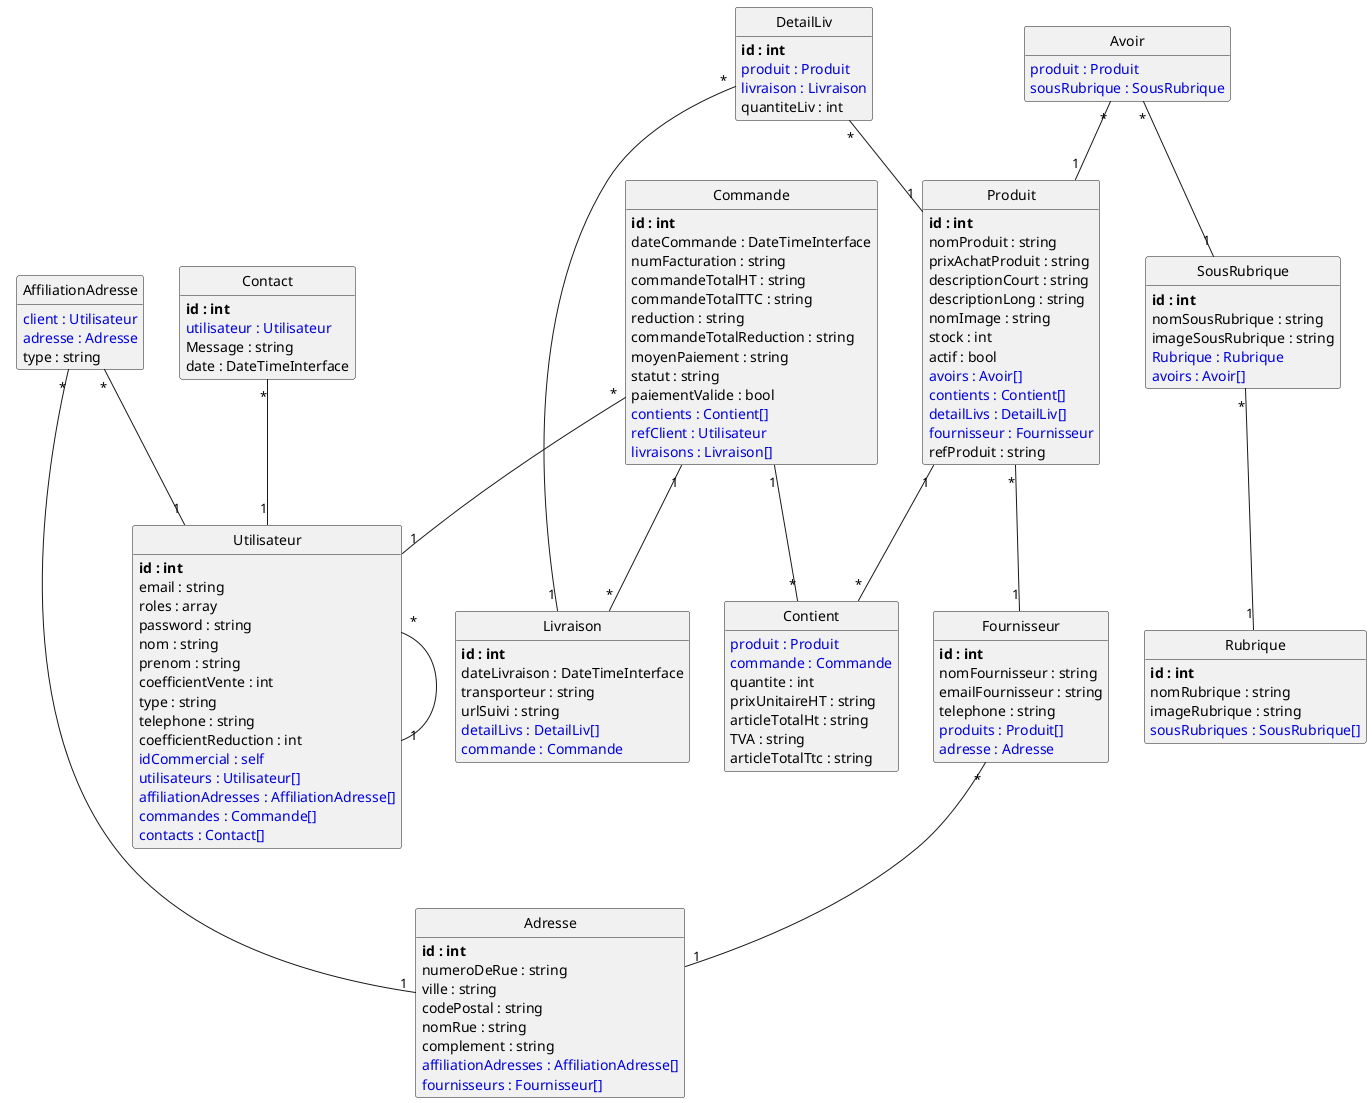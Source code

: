 @startuml
class DetailLiv {
	**id : int**
	<color:#0000dd>produit : Produit</color>
	<color:#0000dd>livraison : Livraison</color>
	quantiteLiv : int
}

class Contact {
	**id : int**
	<color:#0000dd>utilisateur : Utilisateur</color>
	Message : string
	date : DateTimeInterface
}

class Commande {
	**id : int**
	dateCommande : DateTimeInterface
	numFacturation : string
	commandeTotalHT : string
	commandeTotalTTC : string
	reduction : string
	commandeTotalReduction : string
	moyenPaiement : string
	statut : string
	paiementValide : bool
	<color:#0000dd>contients : Contient[]</color>
	<color:#0000dd>refClient : Utilisateur</color>
	<color:#0000dd>livraisons : Livraison[]</color>
}

class Avoir {
	<color:#0000dd>produit : Produit</color>
	<color:#0000dd>sousRubrique : SousRubrique</color>
}

class Produit {
	**id : int**
	nomProduit : string
	prixAchatProduit : string
	descriptionCourt : string
	descriptionLong : string
	nomImage : string
	stock : int
	actif : bool
	<color:#0000dd>avoirs : Avoir[]</color>
	<color:#0000dd>contients : Contient[]</color>
	<color:#0000dd>detailLivs : DetailLiv[]</color>
	<color:#0000dd>fournisseur : Fournisseur</color>
	refProduit : string
}

class Livraison {
	**id : int**
	dateLivraison : DateTimeInterface
	transporteur : string
	urlSuivi : string
	<color:#0000dd>detailLivs : DetailLiv[]</color>
	<color:#0000dd>commande : Commande</color>
}

class AffiliationAdresse {
	<color:#0000dd>client : Utilisateur</color>
	<color:#0000dd>adresse : Adresse</color>
	type : string
}

class SousRubrique {
	**id : int**
	nomSousRubrique : string
	imageSousRubrique : string
	<color:#0000dd>Rubrique : Rubrique</color>
	<color:#0000dd>avoirs : Avoir[]</color>
}

class Rubrique {
	**id : int**
	nomRubrique : string
	imageRubrique : string
	<color:#0000dd>sousRubriques : SousRubrique[]</color>
}

class Fournisseur {
	**id : int**
	nomFournisseur : string
	emailFournisseur : string
	telephone : string
	<color:#0000dd>produits : Produit[]</color>
	<color:#0000dd>adresse : Adresse</color>
}

class Adresse {
	**id : int**
	numeroDeRue : string
	ville : string
	codePostal : string
	nomRue : string
	complement : string
	<color:#0000dd>affiliationAdresses : AffiliationAdresse[]</color>
	<color:#0000dd>fournisseurs : Fournisseur[]</color>
}

class Contient {
	<color:#0000dd>produit : Produit</color>
	<color:#0000dd>commande : Commande</color>
	quantite : int
	prixUnitaireHT : string
	articleTotalHt : string
	TVA : string
	articleTotalTtc : string
}

class Utilisateur {
	**id : int**
	email : string
	roles : array
	password : string
	nom : string
	prenom : string
	coefficientVente : int
	type : string
	telephone : string
	coefficientReduction : int
	<color:#0000dd>idCommercial : self</color>
	<color:#0000dd>utilisateurs : Utilisateur[]</color>
	<color:#0000dd>affiliationAdresses : AffiliationAdresse[]</color>
	<color:#0000dd>commandes : Commande[]</color>
	<color:#0000dd>contacts : Contact[]</color>
}

DetailLiv "*"--"1" Produit
DetailLiv "*"--"1" Livraison
Contact "*"--"1" Utilisateur
Commande "1"--"*" Contient
Commande "*"--"1" Utilisateur
Commande "1"--"*" Livraison
Avoir "*"--"1" Produit
Avoir "*"--"1" SousRubrique
Produit "1"--"*" Contient
Produit "*"--"1" Fournisseur
AffiliationAdresse "*"--"1" Utilisateur
AffiliationAdresse "*"--"1" Adresse
SousRubrique "*"--"1" Rubrique
Fournisseur "*"--"1" Adresse
Utilisateur "*"--"1" Utilisateur


hide methods

hide circle

@enduml
